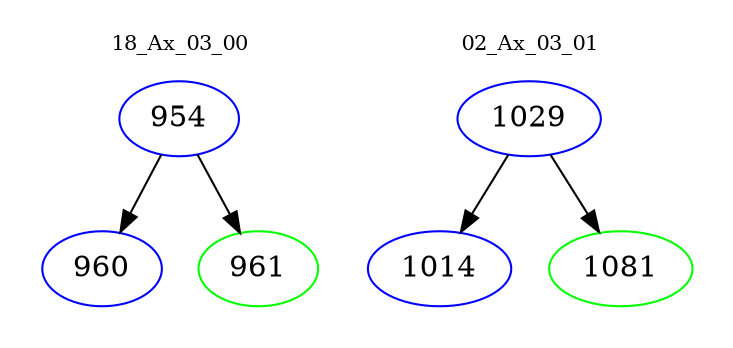 digraph{
subgraph cluster_0 {
color = white
label = "18_Ax_03_00";
fontsize=10;
T0_954 [label="954", color="blue"]
T0_954 -> T0_960 [color="black"]
T0_960 [label="960", color="blue"]
T0_954 -> T0_961 [color="black"]
T0_961 [label="961", color="green"]
}
subgraph cluster_1 {
color = white
label = "02_Ax_03_01";
fontsize=10;
T1_1029 [label="1029", color="blue"]
T1_1029 -> T1_1014 [color="black"]
T1_1014 [label="1014", color="blue"]
T1_1029 -> T1_1081 [color="black"]
T1_1081 [label="1081", color="green"]
}
}

